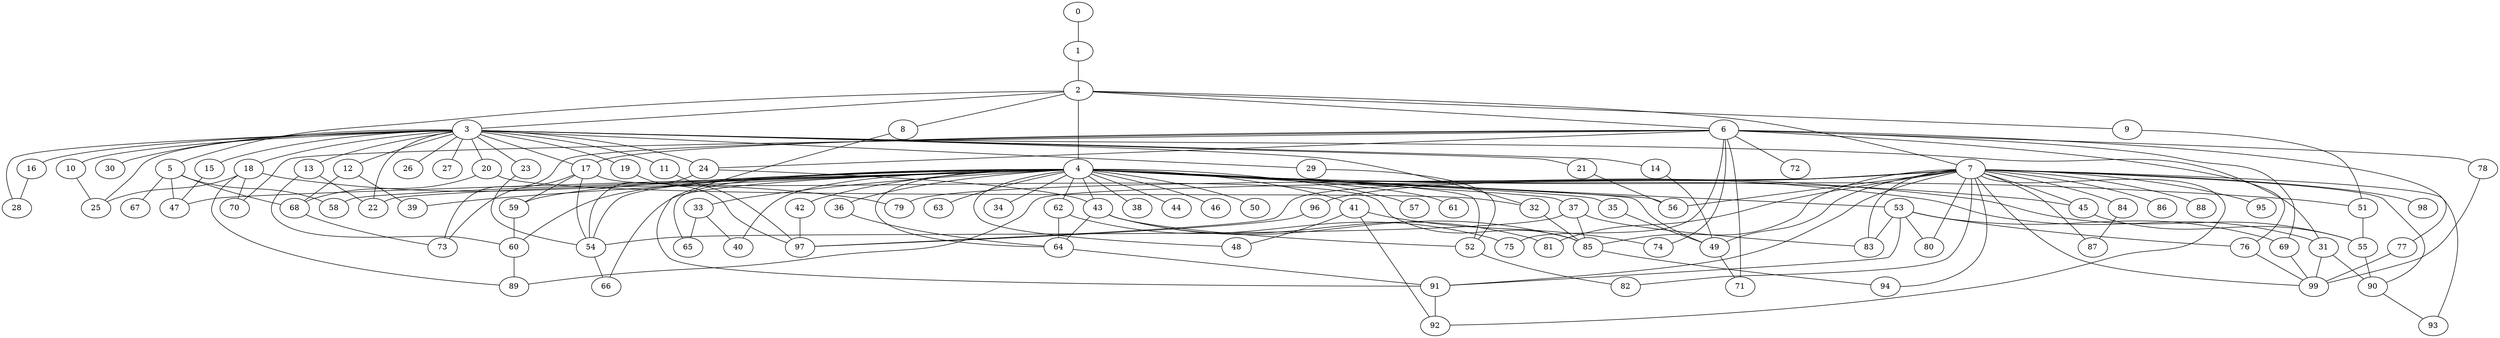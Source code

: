 
graph graphname {
    0 -- 1
1 -- 2
2 -- 3
2 -- 4
2 -- 5
2 -- 6
2 -- 7
2 -- 8
2 -- 9
3 -- 10
3 -- 11
3 -- 12
3 -- 13
3 -- 14
3 -- 15
3 -- 16
3 -- 17
3 -- 18
3 -- 19
3 -- 20
3 -- 21
3 -- 22
3 -- 23
3 -- 24
3 -- 25
3 -- 26
3 -- 27
3 -- 28
3 -- 29
3 -- 30
3 -- 31
3 -- 32
4 -- 33
4 -- 34
4 -- 35
4 -- 36
4 -- 37
4 -- 38
4 -- 39
4 -- 40
4 -- 41
4 -- 42
4 -- 43
4 -- 44
4 -- 45
4 -- 46
4 -- 47
4 -- 48
4 -- 49
4 -- 50
4 -- 51
4 -- 52
4 -- 53
4 -- 54
4 -- 55
4 -- 56
4 -- 57
4 -- 58
4 -- 59
4 -- 60
4 -- 61
4 -- 62
4 -- 63
4 -- 64
4 -- 65
4 -- 66
4 -- 31
4 -- 22
5 -- 67
5 -- 68
5 -- 47
5 -- 58
6 -- 69
6 -- 70
6 -- 71
6 -- 72
6 -- 73
6 -- 74
6 -- 75
6 -- 76
6 -- 77
6 -- 78
6 -- 24
6 -- 17
7 -- 79
7 -- 80
7 -- 81
7 -- 82
7 -- 83
7 -- 84
7 -- 85
7 -- 86
7 -- 87
7 -- 88
7 -- 89
7 -- 90
7 -- 91
7 -- 92
7 -- 93
7 -- 94
7 -- 95
7 -- 96
7 -- 97
7 -- 98
7 -- 99
7 -- 49
7 -- 56
7 -- 45
8 -- 91
9 -- 51
10 -- 25
11 -- 97
12 -- 68
12 -- 39
13 -- 22
13 -- 60
14 -- 49
15 -- 47
16 -- 28
17 -- 73
17 -- 54
17 -- 59
17 -- 85
18 -- 70
18 -- 89
18 -- 79
18 -- 25
19 -- 97
20 -- 32
20 -- 68
21 -- 56
23 -- 54
24 -- 43
24 -- 54
29 -- 52
31 -- 90
31 -- 99
32 -- 85
33 -- 65
33 -- 40
35 -- 49
36 -- 64
37 -- 85
37 -- 83
37 -- 54
41 -- 92
41 -- 74
41 -- 48
42 -- 97
43 -- 64
43 -- 85
43 -- 52
43 -- 81
45 -- 55
49 -- 71
51 -- 55
52 -- 82
53 -- 91
53 -- 69
53 -- 76
53 -- 83
53 -- 80
54 -- 66
55 -- 90
59 -- 60
60 -- 89
62 -- 64
62 -- 75
64 -- 91
68 -- 73
69 -- 99
76 -- 99
77 -- 99
78 -- 99
84 -- 87
85 -- 94
90 -- 93
91 -- 92
96 -- 97

}
